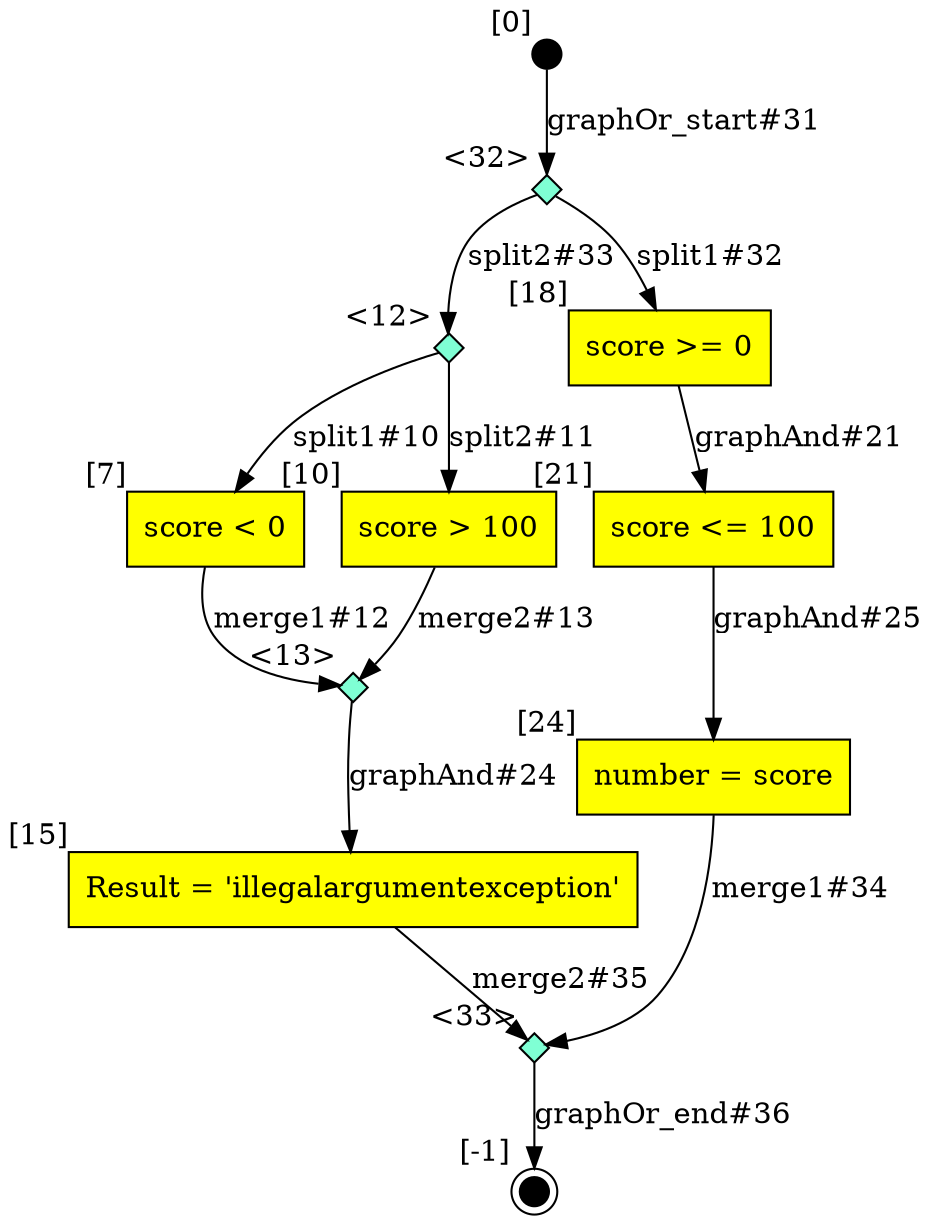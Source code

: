 digraph CLG {
  32 [shape="diamond", label="", xlabel="<32>", style=filled, fillcolor=aquamarine, fixedsize=true, width=.2, height=.2];
  33 [shape="diamond", label="", xlabel="<33>", style=filled, fillcolor=aquamarine, fixedsize=true, width=.2, height=.2];
  7 [shape="box", label="score < 0", style=filled, fillcolor=yellow, xlabel="[7]"];
  10 [shape="box", label="score > 100", style=filled, fillcolor=yellow, xlabel="[10]"];
  12 [shape="diamond", label="", xlabel="<12>", style=filled, fillcolor=aquamarine, fixedsize=true, width=.2, height=.2];
  13 [shape="diamond", label="", xlabel="<13>", style=filled, fillcolor=aquamarine, fixedsize=true, width=.2, height=.2];
  15 [shape="box", label="Result = 'illegalargumentexception'", style=filled, fillcolor=yellow, xlabel="[15]"];
  16 [style=filled, fillcolor=black, shape="doublecircle", label="", fixedsize=true, width=.2, height=.2, xlabel="[-1]"];
  17 [style=filled, fillcolor=black, shape="circle", label="", fixedsize=true, width=.2, height=.2, xlabel="[0]"];
  18 [shape="box", label="score >= 0", style=filled, fillcolor=yellow, xlabel="[18]"];
  21 [shape="box", label="score <= 100", style=filled, fillcolor=yellow, xlabel="[21]"];
  24 [shape="box", label="number = score", style=filled, fillcolor=yellow, xlabel="[24]"];
  32 -> 18[label="split1#32"];
  32 -> 12[label="split2#33"];
  24 -> 33[label="merge1#34"];
  15 -> 33[label="merge2#35"];
  33 -> 16[label="graphOr_end#36"];
  12 -> 7[label="split1#10"];
  12 -> 10[label="split2#11"];
  7 -> 13[label="merge1#12"];
  10 -> 13[label="merge2#13"];
  18 -> 21[label="graphAnd#21"];
  13 -> 15[label="graphAnd#24"];
  21 -> 24[label="graphAnd#25"];
  17 -> 32[label="graphOr_start#31"];
}

